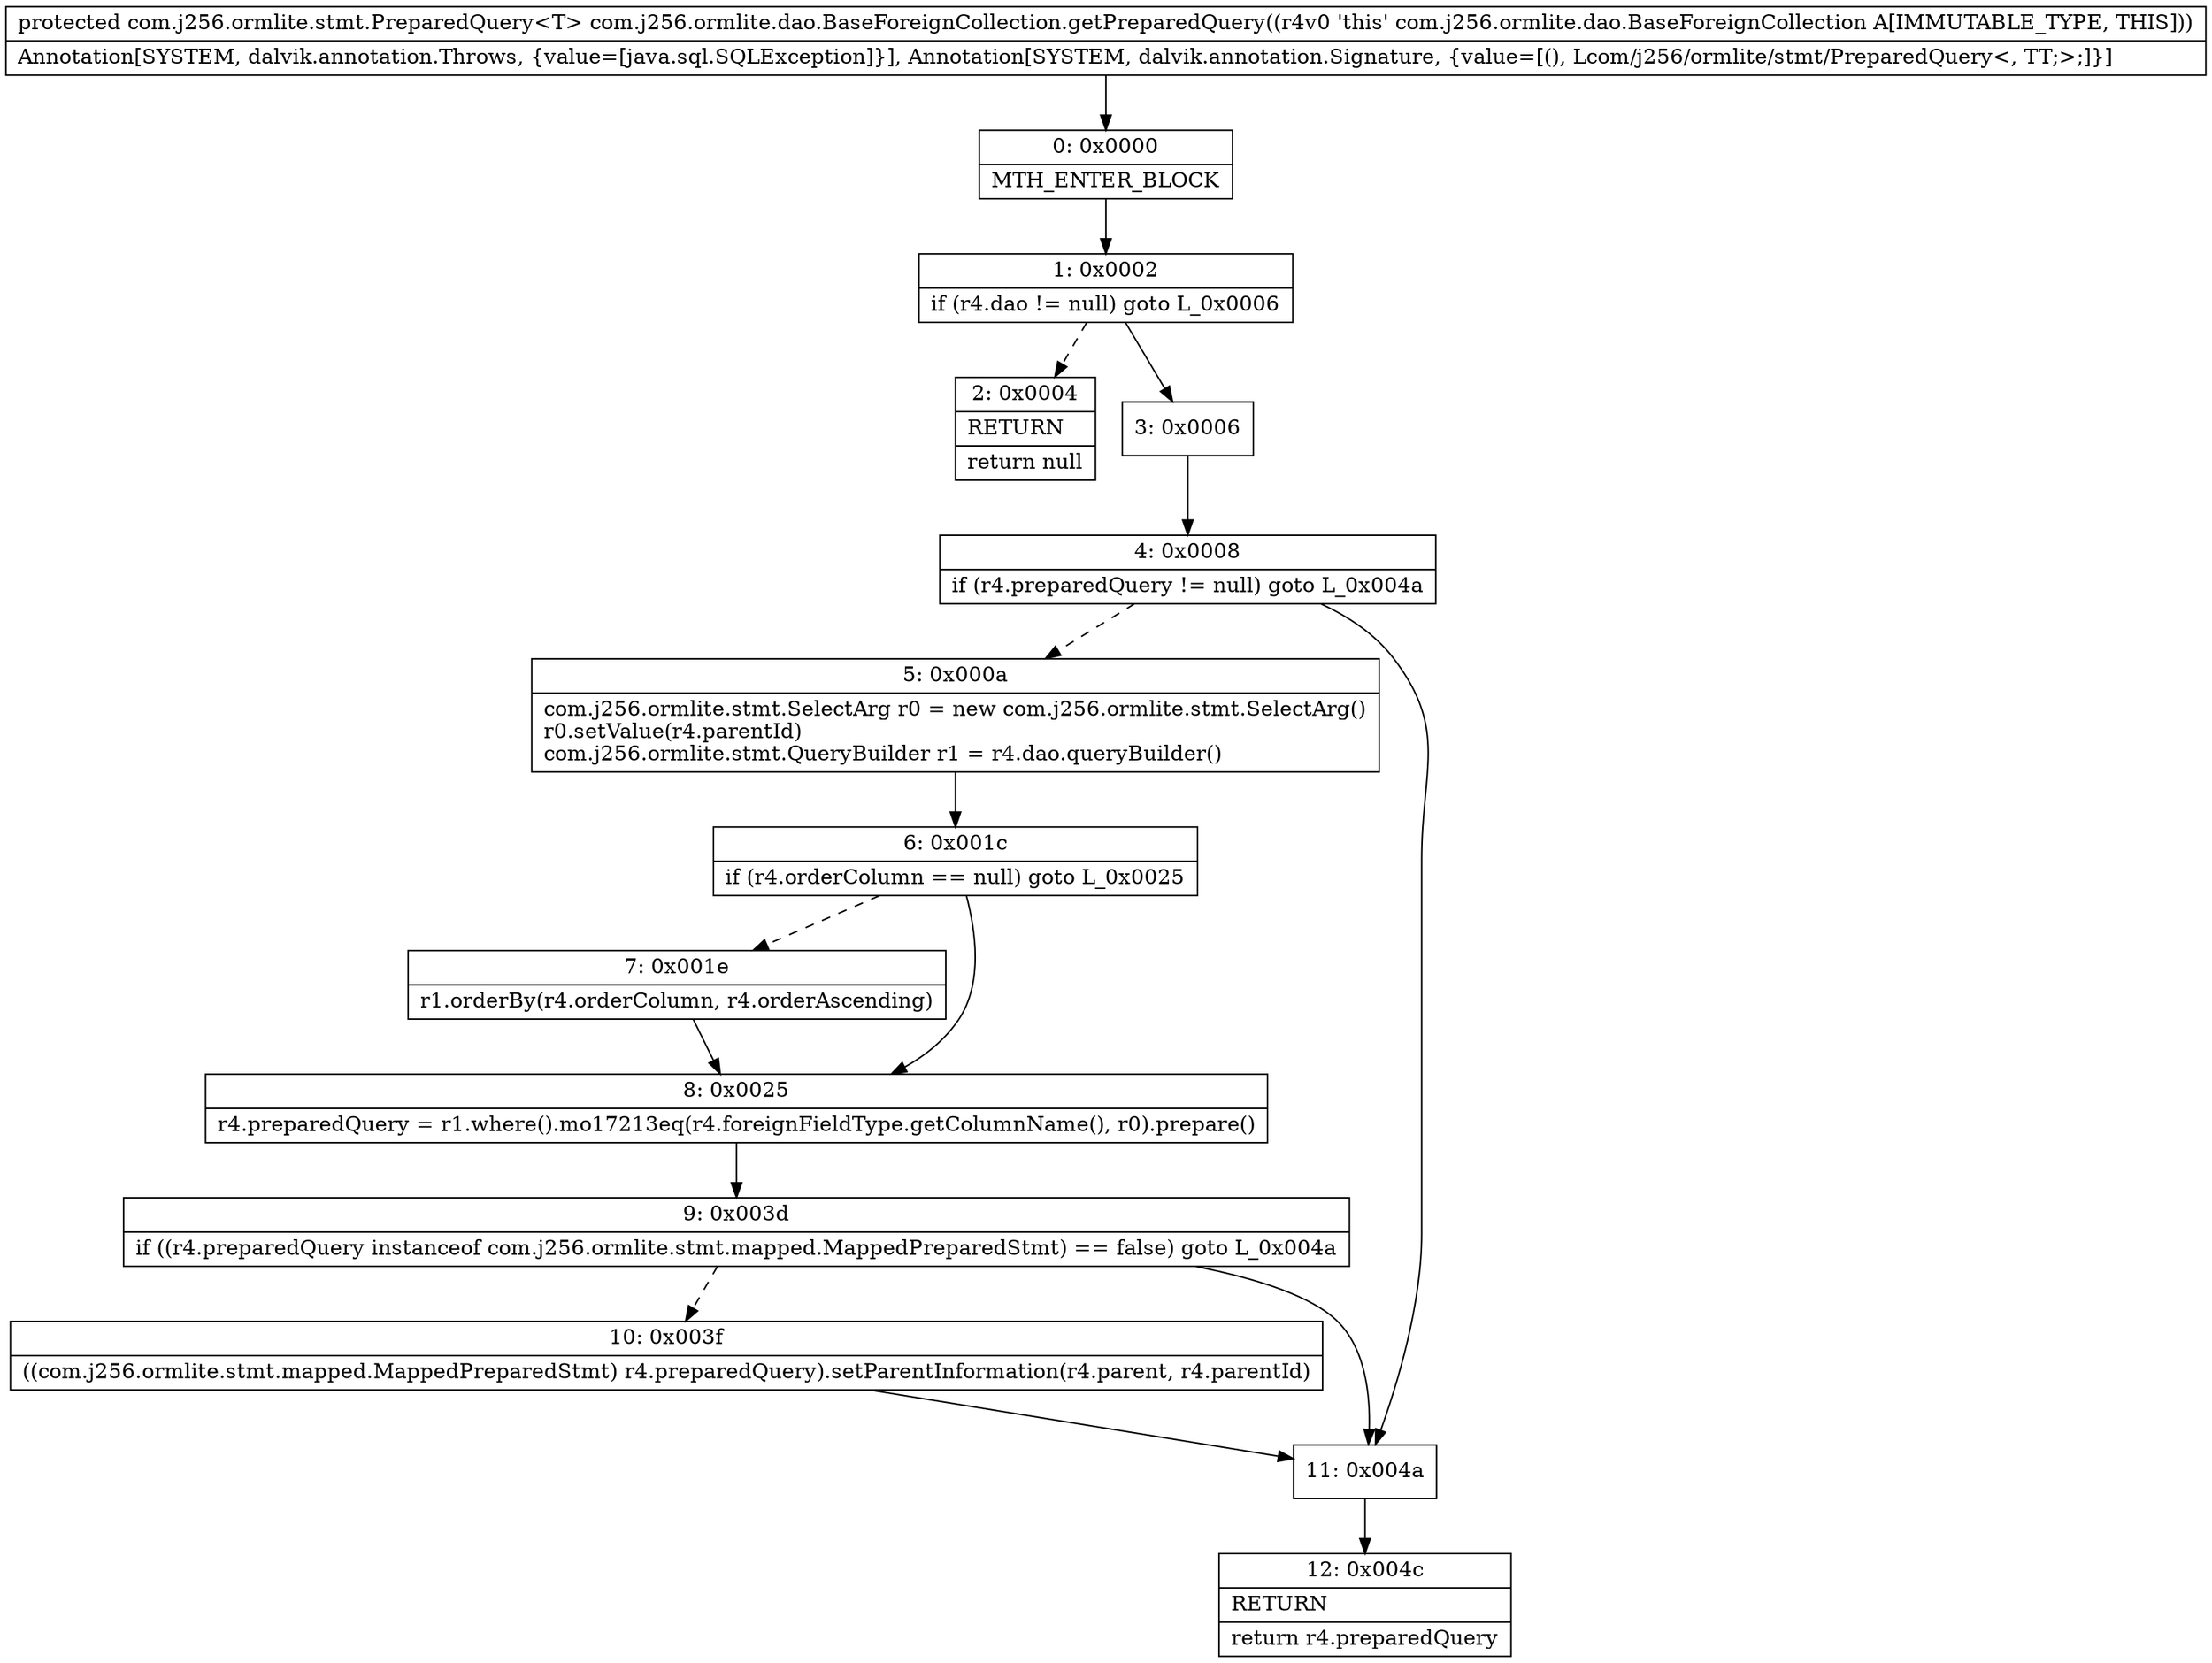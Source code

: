 digraph "CFG forcom.j256.ormlite.dao.BaseForeignCollection.getPreparedQuery()Lcom\/j256\/ormlite\/stmt\/PreparedQuery;" {
Node_0 [shape=record,label="{0\:\ 0x0000|MTH_ENTER_BLOCK\l}"];
Node_1 [shape=record,label="{1\:\ 0x0002|if (r4.dao != null) goto L_0x0006\l}"];
Node_2 [shape=record,label="{2\:\ 0x0004|RETURN\l|return null\l}"];
Node_3 [shape=record,label="{3\:\ 0x0006}"];
Node_4 [shape=record,label="{4\:\ 0x0008|if (r4.preparedQuery != null) goto L_0x004a\l}"];
Node_5 [shape=record,label="{5\:\ 0x000a|com.j256.ormlite.stmt.SelectArg r0 = new com.j256.ormlite.stmt.SelectArg()\lr0.setValue(r4.parentId)\lcom.j256.ormlite.stmt.QueryBuilder r1 = r4.dao.queryBuilder()\l}"];
Node_6 [shape=record,label="{6\:\ 0x001c|if (r4.orderColumn == null) goto L_0x0025\l}"];
Node_7 [shape=record,label="{7\:\ 0x001e|r1.orderBy(r4.orderColumn, r4.orderAscending)\l}"];
Node_8 [shape=record,label="{8\:\ 0x0025|r4.preparedQuery = r1.where().mo17213eq(r4.foreignFieldType.getColumnName(), r0).prepare()\l}"];
Node_9 [shape=record,label="{9\:\ 0x003d|if ((r4.preparedQuery instanceof com.j256.ormlite.stmt.mapped.MappedPreparedStmt) == false) goto L_0x004a\l}"];
Node_10 [shape=record,label="{10\:\ 0x003f|((com.j256.ormlite.stmt.mapped.MappedPreparedStmt) r4.preparedQuery).setParentInformation(r4.parent, r4.parentId)\l}"];
Node_11 [shape=record,label="{11\:\ 0x004a}"];
Node_12 [shape=record,label="{12\:\ 0x004c|RETURN\l|return r4.preparedQuery\l}"];
MethodNode[shape=record,label="{protected com.j256.ormlite.stmt.PreparedQuery\<T\> com.j256.ormlite.dao.BaseForeignCollection.getPreparedQuery((r4v0 'this' com.j256.ormlite.dao.BaseForeignCollection A[IMMUTABLE_TYPE, THIS]))  | Annotation[SYSTEM, dalvik.annotation.Throws, \{value=[java.sql.SQLException]\}], Annotation[SYSTEM, dalvik.annotation.Signature, \{value=[(), Lcom\/j256\/ormlite\/stmt\/PreparedQuery\<, TT;\>;]\}]\l}"];
MethodNode -> Node_0;
Node_0 -> Node_1;
Node_1 -> Node_2[style=dashed];
Node_1 -> Node_3;
Node_3 -> Node_4;
Node_4 -> Node_5[style=dashed];
Node_4 -> Node_11;
Node_5 -> Node_6;
Node_6 -> Node_7[style=dashed];
Node_6 -> Node_8;
Node_7 -> Node_8;
Node_8 -> Node_9;
Node_9 -> Node_10[style=dashed];
Node_9 -> Node_11;
Node_10 -> Node_11;
Node_11 -> Node_12;
}

